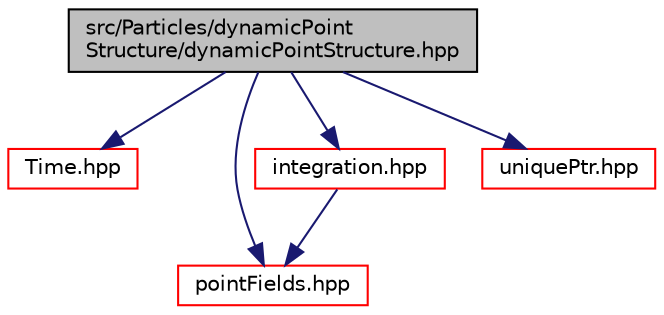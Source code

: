 digraph "src/Particles/dynamicPointStructure/dynamicPointStructure.hpp"
{
 // LATEX_PDF_SIZE
  edge [fontname="Helvetica",fontsize="10",labelfontname="Helvetica",labelfontsize="10"];
  node [fontname="Helvetica",fontsize="10",shape=record];
  Node1 [label="src/Particles/dynamicPoint\lStructure/dynamicPointStructure.hpp",height=0.2,width=0.4,color="black", fillcolor="grey75", style="filled", fontcolor="black",tooltip=" "];
  Node1 -> Node2 [color="midnightblue",fontsize="10",style="solid",fontname="Helvetica"];
  Node2 [label="Time.hpp",height=0.2,width=0.4,color="red", fillcolor="white", style="filled",URL="$Time_8hpp.html",tooltip=" "];
  Node1 -> Node85 [color="midnightblue",fontsize="10",style="solid",fontname="Helvetica"];
  Node85 [label="pointFields.hpp",height=0.2,width=0.4,color="red", fillcolor="white", style="filled",URL="$pointFields_8hpp.html",tooltip=" "];
  Node1 -> Node162 [color="midnightblue",fontsize="10",style="solid",fontname="Helvetica"];
  Node162 [label="integration.hpp",height=0.2,width=0.4,color="red", fillcolor="white", style="filled",URL="$integration_8hpp.html",tooltip=" "];
  Node162 -> Node85 [color="midnightblue",fontsize="10",style="solid",fontname="Helvetica"];
  Node1 -> Node20 [color="midnightblue",fontsize="10",style="solid",fontname="Helvetica"];
  Node20 [label="uniquePtr.hpp",height=0.2,width=0.4,color="red", fillcolor="white", style="filled",URL="$uniquePtr_8hpp.html",tooltip=" "];
}
